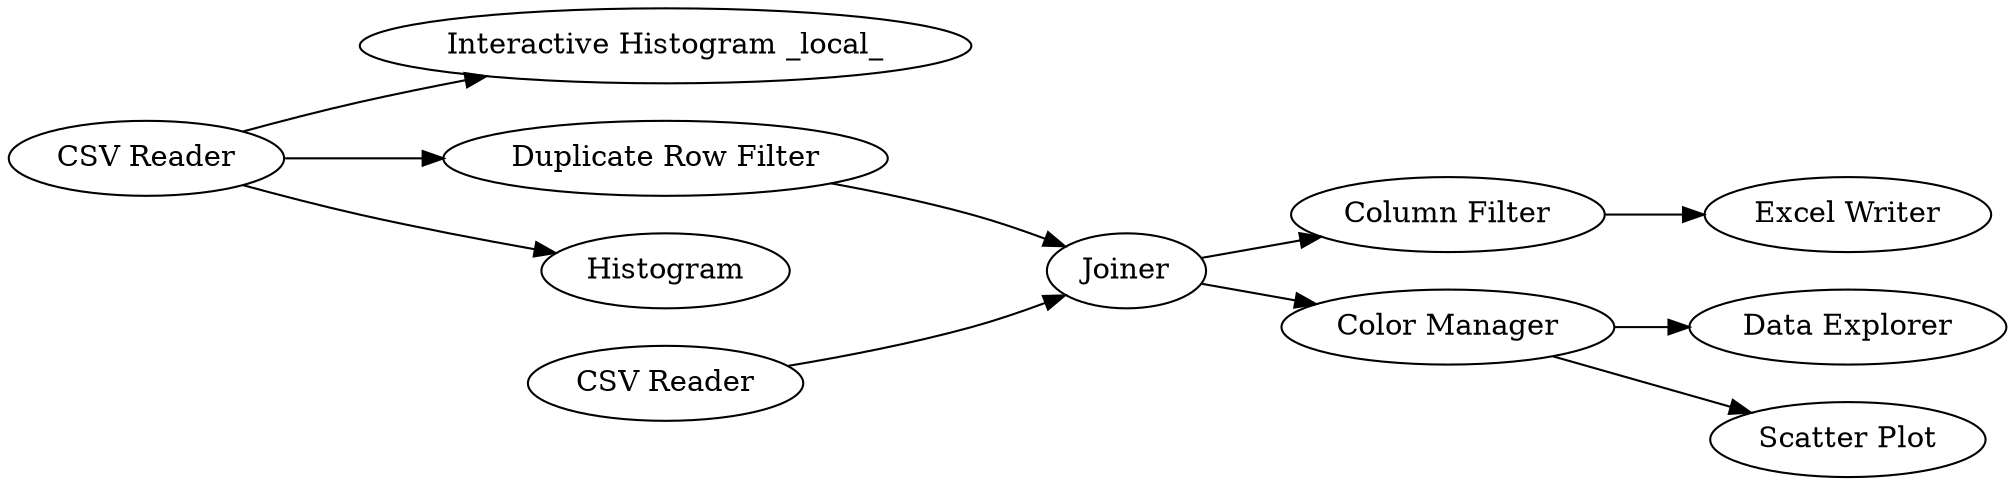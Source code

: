 digraph {
	1 -> 3
	6 -> 4
	4 -> 5
	2 -> 6
	10 -> 8
	6 -> 10
	1 -> 9
	1 -> 7
	10 -> 11
	9 -> 6
	5 [label="Excel Writer"]
	1 [label="CSV Reader"]
	7 [label=Histogram]
	9 [label="Duplicate Row Filter"]
	11 [label="Scatter Plot"]
	4 [label="Column Filter"]
	6 [label=Joiner]
	8 [label="Data Explorer"]
	3 [label="Interactive Histogram _local_"]
	2 [label="CSV Reader"]
	10 [label="Color Manager"]
	rankdir=LR
}
